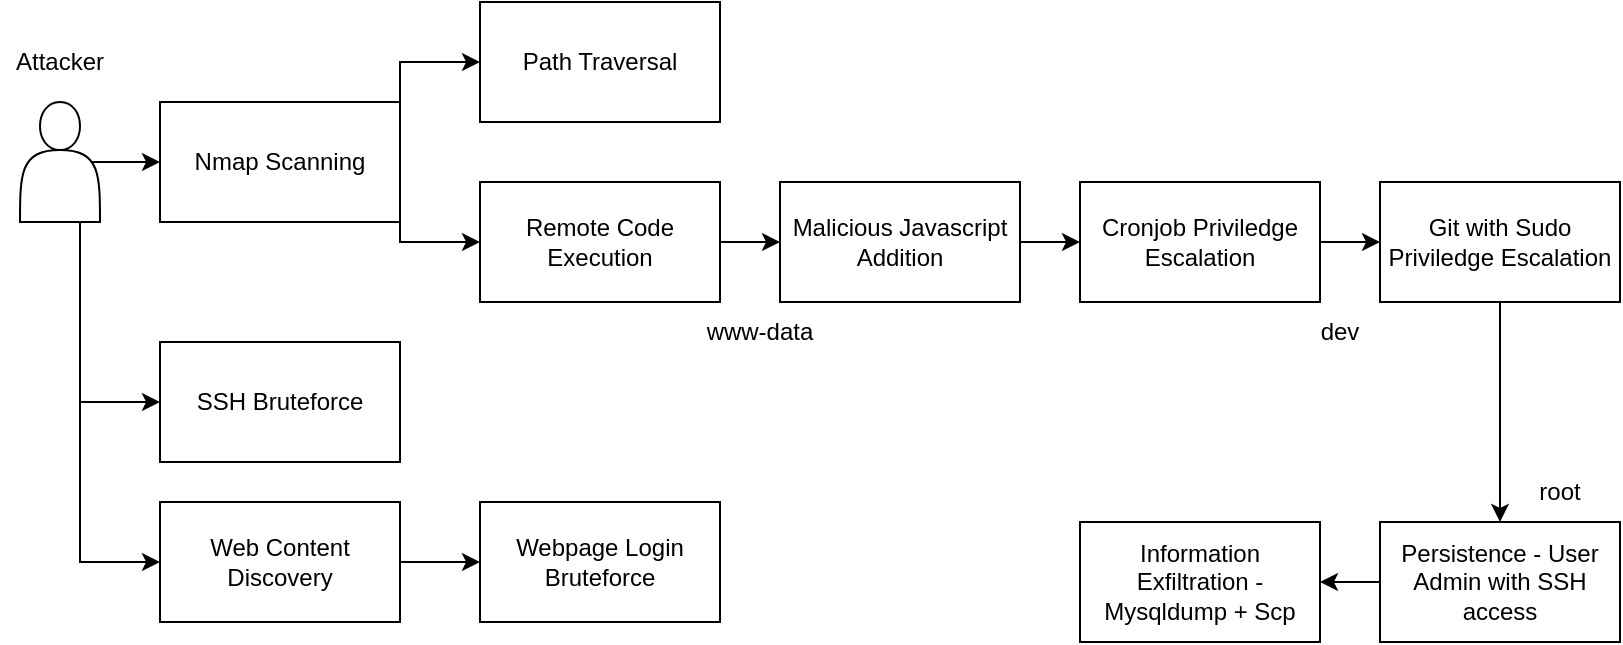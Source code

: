 <mxfile version="26.1.0">
  <diagram name="Page-1" id="5OM3snKGNu7Z3VnUvH7v">
    <mxGraphModel dx="794" dy="420" grid="1" gridSize="10" guides="1" tooltips="1" connect="1" arrows="1" fold="1" page="1" pageScale="1" pageWidth="850" pageHeight="1100" math="0" shadow="0">
      <root>
        <mxCell id="0" />
        <mxCell id="1" parent="0" />
        <mxCell id="btRrJljVZT_5TYTsnI-o-22" style="edgeStyle=orthogonalEdgeStyle;rounded=0;orthogonalLoop=1;jettySize=auto;html=1;exitX=0.75;exitY=1;exitDx=0;exitDy=0;entryX=0;entryY=0.5;entryDx=0;entryDy=0;" edge="1" parent="1" source="btRrJljVZT_5TYTsnI-o-1" target="btRrJljVZT_5TYTsnI-o-4">
          <mxGeometry relative="1" as="geometry" />
        </mxCell>
        <mxCell id="btRrJljVZT_5TYTsnI-o-28" style="edgeStyle=orthogonalEdgeStyle;rounded=0;orthogonalLoop=1;jettySize=auto;html=1;exitX=0.75;exitY=1;exitDx=0;exitDy=0;entryX=0;entryY=0.5;entryDx=0;entryDy=0;" edge="1" parent="1" source="btRrJljVZT_5TYTsnI-o-1" target="btRrJljVZT_5TYTsnI-o-3">
          <mxGeometry relative="1" as="geometry" />
        </mxCell>
        <mxCell id="btRrJljVZT_5TYTsnI-o-1" value="" style="shape=actor;whiteSpace=wrap;html=1;" vertex="1" parent="1">
          <mxGeometry x="10" y="200" width="40" height="60" as="geometry" />
        </mxCell>
        <mxCell id="btRrJljVZT_5TYTsnI-o-14" style="edgeStyle=orthogonalEdgeStyle;rounded=0;orthogonalLoop=1;jettySize=auto;html=1;exitX=1;exitY=0;exitDx=0;exitDy=0;" edge="1" parent="1" source="btRrJljVZT_5TYTsnI-o-2" target="btRrJljVZT_5TYTsnI-o-6">
          <mxGeometry relative="1" as="geometry" />
        </mxCell>
        <mxCell id="btRrJljVZT_5TYTsnI-o-15" style="edgeStyle=orthogonalEdgeStyle;rounded=0;orthogonalLoop=1;jettySize=auto;html=1;exitX=1;exitY=1;exitDx=0;exitDy=0;entryX=0;entryY=0.5;entryDx=0;entryDy=0;" edge="1" parent="1" source="btRrJljVZT_5TYTsnI-o-2" target="btRrJljVZT_5TYTsnI-o-7">
          <mxGeometry relative="1" as="geometry">
            <Array as="points">
              <mxPoint x="200" y="270" />
            </Array>
          </mxGeometry>
        </mxCell>
        <mxCell id="btRrJljVZT_5TYTsnI-o-2" value="Nmap Scanning" style="rounded=0;whiteSpace=wrap;html=1;" vertex="1" parent="1">
          <mxGeometry x="80" y="200" width="120" height="60" as="geometry" />
        </mxCell>
        <mxCell id="btRrJljVZT_5TYTsnI-o-3" value="SSH Bruteforce" style="rounded=0;whiteSpace=wrap;html=1;" vertex="1" parent="1">
          <mxGeometry x="80" y="320" width="120" height="60" as="geometry" />
        </mxCell>
        <mxCell id="btRrJljVZT_5TYTsnI-o-30" style="edgeStyle=orthogonalEdgeStyle;rounded=0;orthogonalLoop=1;jettySize=auto;html=1;entryX=0;entryY=0.5;entryDx=0;entryDy=0;" edge="1" parent="1" source="btRrJljVZT_5TYTsnI-o-4" target="btRrJljVZT_5TYTsnI-o-26">
          <mxGeometry relative="1" as="geometry" />
        </mxCell>
        <mxCell id="btRrJljVZT_5TYTsnI-o-4" value="Web Content Discovery" style="rounded=0;whiteSpace=wrap;html=1;" vertex="1" parent="1">
          <mxGeometry x="80" y="400" width="120" height="60" as="geometry" />
        </mxCell>
        <mxCell id="btRrJljVZT_5TYTsnI-o-6" value="Path Traversal" style="rounded=0;whiteSpace=wrap;html=1;" vertex="1" parent="1">
          <mxGeometry x="240" y="150" width="120" height="60" as="geometry" />
        </mxCell>
        <mxCell id="btRrJljVZT_5TYTsnI-o-16" style="edgeStyle=orthogonalEdgeStyle;rounded=0;orthogonalLoop=1;jettySize=auto;html=1;entryX=0;entryY=0.5;entryDx=0;entryDy=0;" edge="1" parent="1" source="btRrJljVZT_5TYTsnI-o-7" target="btRrJljVZT_5TYTsnI-o-8">
          <mxGeometry relative="1" as="geometry" />
        </mxCell>
        <mxCell id="btRrJljVZT_5TYTsnI-o-7" value="Remote Code Execution" style="rounded=0;whiteSpace=wrap;html=1;" vertex="1" parent="1">
          <mxGeometry x="240" y="240" width="120" height="60" as="geometry" />
        </mxCell>
        <mxCell id="btRrJljVZT_5TYTsnI-o-17" style="edgeStyle=orthogonalEdgeStyle;rounded=0;orthogonalLoop=1;jettySize=auto;html=1;entryX=0;entryY=0.5;entryDx=0;entryDy=0;" edge="1" parent="1" source="btRrJljVZT_5TYTsnI-o-8" target="btRrJljVZT_5TYTsnI-o-9">
          <mxGeometry relative="1" as="geometry" />
        </mxCell>
        <mxCell id="btRrJljVZT_5TYTsnI-o-18" style="edgeStyle=orthogonalEdgeStyle;rounded=0;orthogonalLoop=1;jettySize=auto;html=1;entryX=0;entryY=0.5;entryDx=0;entryDy=0;" edge="1" parent="1" source="btRrJljVZT_5TYTsnI-o-9" target="btRrJljVZT_5TYTsnI-o-10">
          <mxGeometry relative="1" as="geometry" />
        </mxCell>
        <mxCell id="btRrJljVZT_5TYTsnI-o-8" value="Malicious Javascript Addition" style="rounded=0;whiteSpace=wrap;html=1;" vertex="1" parent="1">
          <mxGeometry x="390" y="240" width="120" height="60" as="geometry" />
        </mxCell>
        <mxCell id="btRrJljVZT_5TYTsnI-o-9" value="Cronjob Priviledge Escalation" style="rounded=0;whiteSpace=wrap;html=1;" vertex="1" parent="1">
          <mxGeometry x="540" y="240" width="120" height="60" as="geometry" />
        </mxCell>
        <mxCell id="btRrJljVZT_5TYTsnI-o-19" style="edgeStyle=orthogonalEdgeStyle;rounded=0;orthogonalLoop=1;jettySize=auto;html=1;entryX=0.5;entryY=0;entryDx=0;entryDy=0;" edge="1" parent="1" source="btRrJljVZT_5TYTsnI-o-10" target="btRrJljVZT_5TYTsnI-o-12">
          <mxGeometry relative="1" as="geometry" />
        </mxCell>
        <mxCell id="btRrJljVZT_5TYTsnI-o-10" value="Git with Sudo Priviledge Escalation" style="rounded=0;whiteSpace=wrap;html=1;" vertex="1" parent="1">
          <mxGeometry x="690" y="240" width="120" height="60" as="geometry" />
        </mxCell>
        <mxCell id="btRrJljVZT_5TYTsnI-o-11" value="Information Exfiltration - Mysqldump + Scp" style="rounded=0;whiteSpace=wrap;html=1;" vertex="1" parent="1">
          <mxGeometry x="540" y="410" width="120" height="60" as="geometry" />
        </mxCell>
        <mxCell id="btRrJljVZT_5TYTsnI-o-20" style="edgeStyle=orthogonalEdgeStyle;rounded=0;orthogonalLoop=1;jettySize=auto;html=1;entryX=1;entryY=0.5;entryDx=0;entryDy=0;" edge="1" parent="1" source="btRrJljVZT_5TYTsnI-o-12" target="btRrJljVZT_5TYTsnI-o-11">
          <mxGeometry relative="1" as="geometry" />
        </mxCell>
        <mxCell id="btRrJljVZT_5TYTsnI-o-12" value="Persistence - User Admin with SSH access" style="rounded=0;whiteSpace=wrap;html=1;" vertex="1" parent="1">
          <mxGeometry x="690" y="410" width="120" height="60" as="geometry" />
        </mxCell>
        <mxCell id="btRrJljVZT_5TYTsnI-o-13" value="" style="endArrow=classic;html=1;rounded=0;exitX=0.9;exitY=0.5;exitDx=0;exitDy=0;exitPerimeter=0;entryX=0;entryY=0.5;entryDx=0;entryDy=0;" edge="1" parent="1" source="btRrJljVZT_5TYTsnI-o-1" target="btRrJljVZT_5TYTsnI-o-2">
          <mxGeometry width="50" height="50" relative="1" as="geometry">
            <mxPoint x="400" y="430" as="sourcePoint" />
            <mxPoint x="450" y="380" as="targetPoint" />
          </mxGeometry>
        </mxCell>
        <mxCell id="btRrJljVZT_5TYTsnI-o-23" value="Attacker" style="text;html=1;align=center;verticalAlign=middle;whiteSpace=wrap;rounded=0;" vertex="1" parent="1">
          <mxGeometry y="165" width="60" height="30" as="geometry" />
        </mxCell>
        <mxCell id="btRrJljVZT_5TYTsnI-o-26" value="Webpage Login Bruteforce" style="rounded=0;whiteSpace=wrap;html=1;" vertex="1" parent="1">
          <mxGeometry x="240" y="400" width="120" height="60" as="geometry" />
        </mxCell>
        <mxCell id="btRrJljVZT_5TYTsnI-o-35" value="www-data" style="text;html=1;align=center;verticalAlign=middle;whiteSpace=wrap;rounded=0;" vertex="1" parent="1">
          <mxGeometry x="350" y="300" width="60" height="30" as="geometry" />
        </mxCell>
        <mxCell id="btRrJljVZT_5TYTsnI-o-36" value="dev" style="text;html=1;align=center;verticalAlign=middle;whiteSpace=wrap;rounded=0;" vertex="1" parent="1">
          <mxGeometry x="640" y="300" width="60" height="30" as="geometry" />
        </mxCell>
        <mxCell id="btRrJljVZT_5TYTsnI-o-37" value="root" style="text;html=1;align=center;verticalAlign=middle;whiteSpace=wrap;rounded=0;" vertex="1" parent="1">
          <mxGeometry x="750" y="380" width="60" height="30" as="geometry" />
        </mxCell>
      </root>
    </mxGraphModel>
  </diagram>
</mxfile>
